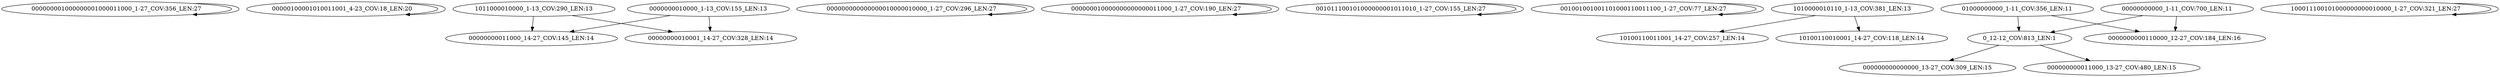 digraph G {
    "000000001000000001000011000_1-27_COV:356_LEN:27" -> "000000001000000001000011000_1-27_COV:356_LEN:27";
    "00000100001010011001_4-23_COV:18_LEN:20" -> "00000100001010011001_4-23_COV:18_LEN:20";
    "1011000010000_1-13_COV:290_LEN:13" -> "00000000011000_14-27_COV:145_LEN:14";
    "1011000010000_1-13_COV:290_LEN:13" -> "00000000010001_14-27_COV:328_LEN:14";
    "000000000000000010000010000_1-27_COV:296_LEN:27" -> "000000000000000010000010000_1-27_COV:296_LEN:27";
    "000000010000000000000011000_1-27_COV:190_LEN:27" -> "000000010000000000000011000_1-27_COV:190_LEN:27";
    "001011100101000000001011010_1-27_COV:155_LEN:27" -> "001011100101000000001011010_1-27_COV:155_LEN:27";
    "0000000010000_1-13_COV:155_LEN:13" -> "00000000011000_14-27_COV:145_LEN:14";
    "0000000010000_1-13_COV:155_LEN:13" -> "00000000010001_14-27_COV:328_LEN:14";
    "001001001001101000110011100_1-27_COV:77_LEN:27" -> "001001001001101000110011100_1-27_COV:77_LEN:27";
    "1010000010110_1-13_COV:381_LEN:13" -> "10100110011001_14-27_COV:257_LEN:14";
    "1010000010110_1-13_COV:381_LEN:13" -> "10100110010001_14-27_COV:118_LEN:14";
    "01000000000_1-11_COV:356_LEN:11" -> "0_12-12_COV:813_LEN:1";
    "01000000000_1-11_COV:356_LEN:11" -> "0000000000110000_12-27_COV:184_LEN:16";
    "00000000000_1-11_COV:700_LEN:11" -> "0_12-12_COV:813_LEN:1";
    "00000000000_1-11_COV:700_LEN:11" -> "0000000000110000_12-27_COV:184_LEN:16";
    "100011100101000000000010000_1-27_COV:321_LEN:27" -> "100011100101000000000010000_1-27_COV:321_LEN:27";
    "0_12-12_COV:813_LEN:1" -> "000000000000000_13-27_COV:309_LEN:15";
    "0_12-12_COV:813_LEN:1" -> "000000000011000_13-27_COV:480_LEN:15";
}
